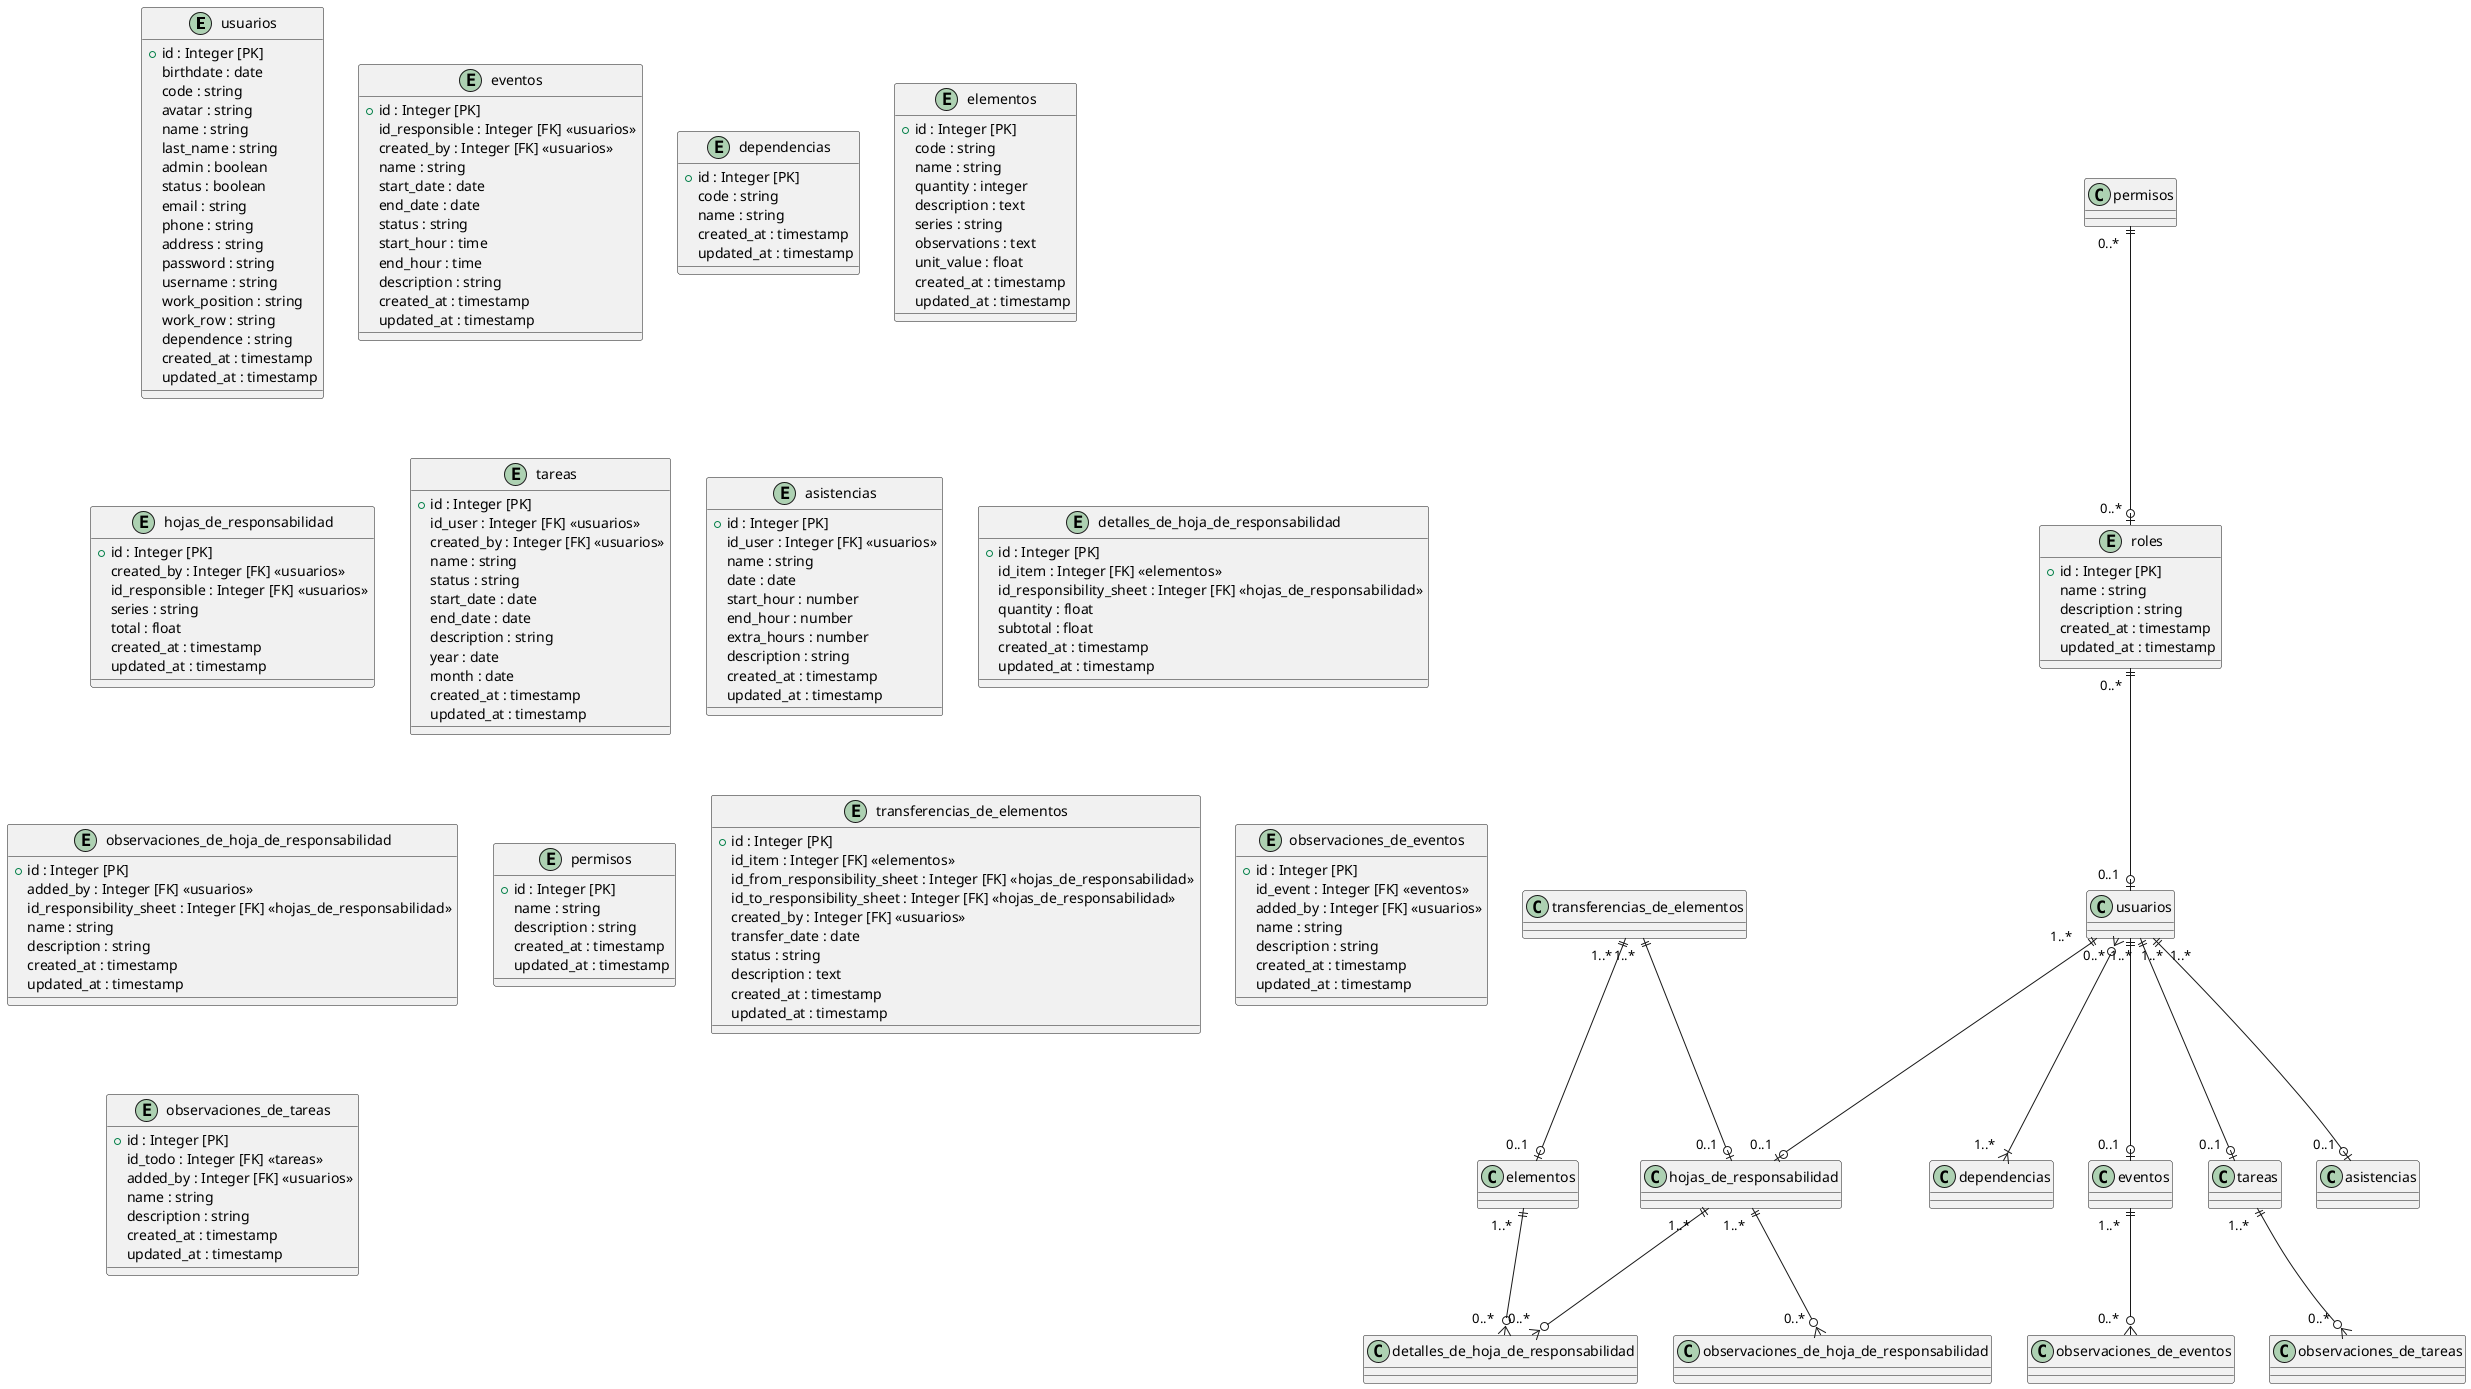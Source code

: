 @startuml "ERD - Sistema de Responsabilidades y RRHH"

/' === Fuertes === '/
entity users as "usuarios" {
    +id : Integer [PK]
    birthdate : date
    code : string
    avatar : string
    name : string
    last_name : string
    admin : boolean
    status : boolean
    email : string
    phone : string
    address : string
    password : string
    username : string
    work_position : string
    work_row : string
    dependence : string
    created_at : timestamp
    updated_at : timestamp
}

entity events as "eventos" {
    +id : Integer [PK]
    id_responsible : Integer [FK] <<usuarios>>
    created_by : Integer [FK] <<usuarios>>
    name : string
    start_date : date
    end_date : date
    status : string
    start_hour : time
    end_hour : time
    description : string
    created_at : timestamp
    updated_at : timestamp
}

entity dependences as "dependencias" {
    +id : Integer [PK]
    code : string
    name : string
    created_at : timestamp
    updated_at : timestamp
}

entity items as "elementos" {
    +id : Integer [PK]
    code : string
    name : string
    quantity : integer
    description : text
    series : string
    observations : text
    unit_value : float
    created_at : timestamp
    updated_at : timestamp
}

entity responsibility_sheets as "hojas_de_responsabilidad" {
    +id : Integer [PK]
    created_by : Integer [FK] <<usuarios>>
    id_responsible : Integer [FK] <<usuarios>>
    series : string
    total : float
    created_at : timestamp
    updated_at : timestamp
}

/' === Débiles === '/
entity todos as "tareas" {
    +id : Integer [PK]
    id_user : Integer [FK] <<usuarios>>
    created_by : Integer [FK] <<usuarios>>
    name : string
    status : string
    start_date : date
    end_date : date
    description : string
    year : date
    month : date
    created_at : timestamp
    updated_at : timestamp
}

entity attendances as "asistencias" {
    +id : Integer [PK]
    id_user : Integer [FK] <<usuarios>>
    name : string
    date : date
    start_hour : number
    end_hour : number
    extra_hours : number
    description : string
    created_at : timestamp
    updated_at : timestamp
}

entity line_responsibility_sheets as "detalles_de_hoja_de_responsabilidad" {
    +id : Integer [PK]
    id_item : Integer [FK] <<elementos>>
    id_responsibility_sheet : Integer [FK] <<hojas_de_responsabilidad>>
    quantity : float
    subtotal : float
    created_at : timestamp
    updated_at : timestamp
}

entity observation_responsibility_sheets as "observaciones_de_hoja_de_responsabilidad" {
    +id : Integer [PK]
    added_by : Integer [FK] <<usuarios>>
    id_responsibility_sheet : Integer [FK] <<hojas_de_responsabilidad>>
    name : string
    description : string
    created_at : timestamp
    updated_at : timestamp
}

entity roles as "roles" {
    +id : Integer [PK]
    name : string
    description : string
    created_at : timestamp
    updated_at : timestamp
}

entity permissions as "permisos" {
    +id : Integer [PK]
    name : string
    description : string
    created_at : timestamp
    updated_at : timestamp
}

entity item_transfers as "transferencias_de_elementos" {
    +id : Integer [PK]
    id_item : Integer [FK] <<elementos>>
    id_from_responsibility_sheet : Integer [FK] <<hojas_de_responsabilidad>>
    id_to_responsibility_sheet : Integer [FK] <<hojas_de_responsabilidad>>
    created_by : Integer [FK] <<usuarios>>
    transfer_date : date
    status : string
    description : text
    created_at : timestamp
    updated_at : timestamp
}

entity event_observations as "observaciones_de_eventos" {
    +id : Integer [PK]
    id_event : Integer [FK] <<eventos>>
    added_by : Integer [FK] <<usuarios>>
    name : string
    description : string
    created_at : timestamp
    updated_at : timestamp
}

entity todo_observations as "observaciones_de_tareas" {
    +id : Integer [PK]
    id_todo : Integer [FK] <<tareas>>
    added_by : Integer [FK] <<usuarios>>
    name : string
    description : string
    created_at : timestamp
    updated_at : timestamp
}

/' === Relaciones === '/
usuarios "  0..*  " }o--|{ "  1..*  " dependencias
usuarios "  1..*  " ||--o| "  0..1  " eventos
usuarios "  1..*  " ||--o| "  0..1  " tareas
usuarios "  1..*  " ||--o| "  0..1  " asistencias
usuarios "  1..*  " ||--o| "  0..1  " hojas_de_responsabilidad

hojas_de_responsabilidad "  1..*  " ||--o{ "  0..*  " detalles_de_hoja_de_responsabilidad
hojas_de_responsabilidad "  1..*  " ||--o{ "  0..*  " observaciones_de_hoja_de_responsabilidad
elementos "  1..*  " ||--o{ "  0..*  " detalles_de_hoja_de_responsabilidad

roles "  0..*  " ||--o| "  0..1  " usuarios
permisos "  0..*  " ||--o| "  0..*  " roles
transferencias_de_elementos "  1..*  " ||--o| "  0..1  " elementos
transferencias_de_elementos "  1..*  " ||--o| "  0..1  " hojas_de_responsabilidad

eventos "  1..*  " ||--o{ "  0..*  " observaciones_de_eventos
tareas "  1..*  " ||--o{ "  0..*  " observaciones_de_tareas

@enduml
